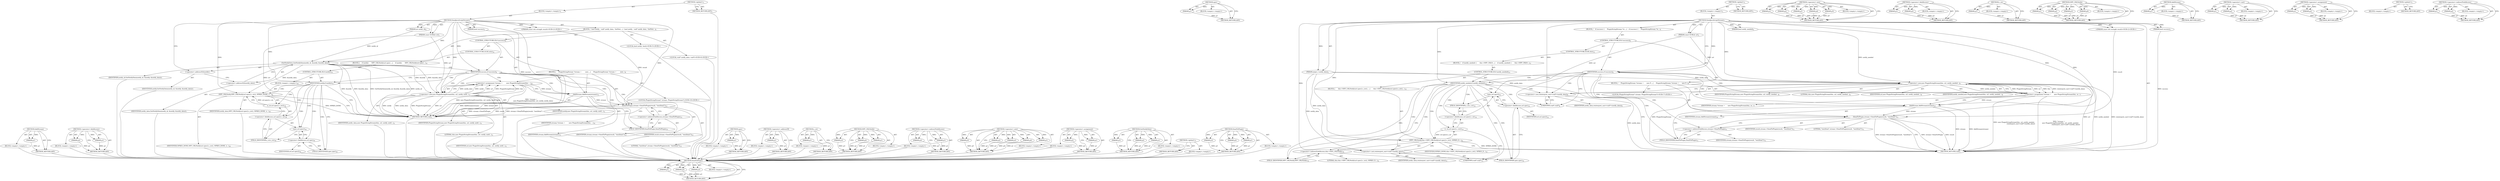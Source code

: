 digraph "SendToPlugin" {
vulnerable_108 [label=<(METHOD,SendToPlugin)>];
vulnerable_109 [label=<(PARAM,p1)>];
vulnerable_110 [label=<(PARAM,p2)>];
vulnerable_111 [label=<(PARAM,p3)>];
vulnerable_112 [label=<(BLOCK,&lt;empty&gt;,&lt;empty&gt;)>];
vulnerable_113 [label=<(METHOD_RETURN,ANY)>];
vulnerable_135 [label=<(METHOD,spec)>];
vulnerable_136 [label=<(PARAM,p1)>];
vulnerable_137 [label=<(BLOCK,&lt;empty&gt;,&lt;empty&gt;)>];
vulnerable_138 [label=<(METHOD_RETURN,ANY)>];
vulnerable_6 [label=<(METHOD,&lt;global&gt;)<SUB>1</SUB>>];
vulnerable_7 [label=<(BLOCK,&lt;empty&gt;,&lt;empty&gt;)<SUB>1</SUB>>];
vulnerable_8 [label=<(METHOD,SendJavaScriptStream)<SUB>1</SUB>>];
vulnerable_9 [label=<(PARAM,const GURL&amp; url)<SUB>1</SUB>>];
vulnerable_10 [label="<(PARAM,const std::string&amp; result)<SUB>2</SUB>>"];
vulnerable_11 [label=<(PARAM,bool success)<SUB>3</SUB>>];
vulnerable_12 [label=<(PARAM,bool notify_needed)<SUB>4</SUB>>];
vulnerable_13 [label=<(PARAM,intptr_t notify_data)<SUB>5</SUB>>];
vulnerable_14 [label=<(BLOCK,{
   if (success) {
     PluginStringStream *st...,{
   if (success) {
     PluginStringStream *st...)<SUB>5</SUB>>];
vulnerable_15 [label=<(CONTROL_STRUCTURE,IF,if (success))<SUB>6</SUB>>];
vulnerable_16 [label=<(IDENTIFIER,success,if (success))<SUB>6</SUB>>];
vulnerable_17 [label=<(BLOCK,{
     PluginStringStream *stream =
      new P...,{
     PluginStringStream *stream =
      new P...)<SUB>6</SUB>>];
vulnerable_18 [label="<(LOCAL,PluginStringStream* stream: PluginStringStream*)<SUB>7</SUB>>"];
vulnerable_19 [label=<(&lt;operator&gt;.assignment,*stream =
      new PluginStringStream(this, ur...)<SUB>7</SUB>>];
vulnerable_20 [label=<(IDENTIFIER,stream,*stream =
      new PluginStringStream(this, ur...)<SUB>7</SUB>>];
vulnerable_21 [label=<(&lt;operator&gt;.new,new PluginStringStream(this, url, notify_needed...)<SUB>8</SUB>>];
vulnerable_22 [label=<(IDENTIFIER,PluginStringStream,new PluginStringStream(this, url, notify_needed...)<SUB>8</SUB>>];
vulnerable_23 [label=<(LITERAL,this,new PluginStringStream(this, url, notify_needed...)<SUB>8</SUB>>];
vulnerable_24 [label=<(IDENTIFIER,url,new PluginStringStream(this, url, notify_needed...)<SUB>8</SUB>>];
vulnerable_25 [label=<(IDENTIFIER,notify_needed,new PluginStringStream(this, url, notify_needed...)<SUB>8</SUB>>];
vulnerable_26 [label=<(&lt;operator&gt;.cast,reinterpret_cast&lt;void*&gt;(notify_data))<SUB>9</SUB>>];
vulnerable_27 [label=<(UNKNOWN,void*,void*)<SUB>9</SUB>>];
vulnerable_28 [label=<(IDENTIFIER,notify_data,reinterpret_cast&lt;void*&gt;(notify_data))<SUB>9</SUB>>];
vulnerable_29 [label=<(AddStream,AddStream(stream))<SUB>10</SUB>>];
vulnerable_30 [label=<(IDENTIFIER,stream,AddStream(stream))<SUB>10</SUB>>];
vulnerable_31 [label=<(SendToPlugin,stream-&gt;SendToPlugin(result, &quot;text/html&quot;))<SUB>11</SUB>>];
vulnerable_32 [label=<(&lt;operator&gt;.indirectFieldAccess,stream-&gt;SendToPlugin)<SUB>11</SUB>>];
vulnerable_33 [label=<(IDENTIFIER,stream,stream-&gt;SendToPlugin(result, &quot;text/html&quot;))<SUB>11</SUB>>];
vulnerable_34 [label=<(FIELD_IDENTIFIER,SendToPlugin,SendToPlugin)<SUB>11</SUB>>];
vulnerable_35 [label=<(IDENTIFIER,result,stream-&gt;SendToPlugin(result, &quot;text/html&quot;))<SUB>11</SUB>>];
vulnerable_36 [label=<(LITERAL,&quot;text/html&quot;,stream-&gt;SendToPlugin(result, &quot;text/html&quot;))<SUB>11</SUB>>];
vulnerable_37 [label=<(CONTROL_STRUCTURE,ELSE,else)<SUB>12</SUB>>];
vulnerable_38 [label=<(BLOCK,{
    if (notify_needed) {
      this-&gt;NPP_URLN...,{
    if (notify_needed) {
      this-&gt;NPP_URLN...)<SUB>12</SUB>>];
vulnerable_39 [label=<(CONTROL_STRUCTURE,IF,if (notify_needed))<SUB>13</SUB>>];
vulnerable_40 [label=<(IDENTIFIER,notify_needed,if (notify_needed))<SUB>13</SUB>>];
vulnerable_41 [label=<(BLOCK,{
      this-&gt;NPP_URLNotify(url.spec().c_str(),...,{
      this-&gt;NPP_URLNotify(url.spec().c_str(),...)<SUB>13</SUB>>];
vulnerable_42 [label=<(NPP_URLNotify,this-&gt;NPP_URLNotify(url.spec().c_str(), NPRES_D...)<SUB>14</SUB>>];
vulnerable_43 [label=<(&lt;operator&gt;.indirectFieldAccess,this-&gt;NPP_URLNotify)<SUB>14</SUB>>];
vulnerable_44 [label=<(LITERAL,this,this-&gt;NPP_URLNotify(url.spec().c_str(), NPRES_D...)<SUB>14</SUB>>];
vulnerable_45 [label=<(FIELD_IDENTIFIER,NPP_URLNotify,NPP_URLNotify)<SUB>14</SUB>>];
vulnerable_46 [label=<(c_str,url.spec().c_str())<SUB>14</SUB>>];
vulnerable_47 [label=<(&lt;operator&gt;.fieldAccess,url.spec().c_str)<SUB>14</SUB>>];
vulnerable_48 [label=<(spec,url.spec())<SUB>14</SUB>>];
vulnerable_49 [label=<(&lt;operator&gt;.fieldAccess,url.spec)<SUB>14</SUB>>];
vulnerable_50 [label=<(IDENTIFIER,url,url.spec())<SUB>14</SUB>>];
vulnerable_51 [label=<(FIELD_IDENTIFIER,spec,spec)<SUB>14</SUB>>];
vulnerable_52 [label=<(FIELD_IDENTIFIER,c_str,c_str)<SUB>14</SUB>>];
vulnerable_53 [label=<(IDENTIFIER,NPRES_DONE,this-&gt;NPP_URLNotify(url.spec().c_str(), NPRES_D...)<SUB>14</SUB>>];
vulnerable_54 [label=<(&lt;operator&gt;.cast,reinterpret_cast&lt;void*&gt;(notify_data))<SUB>15</SUB>>];
vulnerable_55 [label=<(UNKNOWN,void*,void*)<SUB>15</SUB>>];
vulnerable_56 [label=<(IDENTIFIER,notify_data,reinterpret_cast&lt;void*&gt;(notify_data))<SUB>15</SUB>>];
vulnerable_57 [label=<(METHOD_RETURN,void)<SUB>1</SUB>>];
vulnerable_59 [label=<(METHOD_RETURN,ANY)<SUB>1</SUB>>];
vulnerable_91 [label=<(METHOD,&lt;operator&gt;.new)>];
vulnerable_92 [label=<(PARAM,p1)>];
vulnerable_93 [label=<(PARAM,p2)>];
vulnerable_94 [label=<(PARAM,p3)>];
vulnerable_95 [label=<(PARAM,p4)>];
vulnerable_96 [label=<(PARAM,p5)>];
vulnerable_97 [label=<(BLOCK,&lt;empty&gt;,&lt;empty&gt;)>];
vulnerable_98 [label=<(METHOD_RETURN,ANY)>];
vulnerable_130 [label=<(METHOD,&lt;operator&gt;.fieldAccess)>];
vulnerable_131 [label=<(PARAM,p1)>];
vulnerable_132 [label=<(PARAM,p2)>];
vulnerable_133 [label=<(BLOCK,&lt;empty&gt;,&lt;empty&gt;)>];
vulnerable_134 [label=<(METHOD_RETURN,ANY)>];
vulnerable_126 [label=<(METHOD,c_str)>];
vulnerable_127 [label=<(PARAM,p1)>];
vulnerable_128 [label=<(BLOCK,&lt;empty&gt;,&lt;empty&gt;)>];
vulnerable_129 [label=<(METHOD_RETURN,ANY)>];
vulnerable_119 [label=<(METHOD,NPP_URLNotify)>];
vulnerable_120 [label=<(PARAM,p1)>];
vulnerable_121 [label=<(PARAM,p2)>];
vulnerable_122 [label=<(PARAM,p3)>];
vulnerable_123 [label=<(PARAM,p4)>];
vulnerable_124 [label=<(BLOCK,&lt;empty&gt;,&lt;empty&gt;)>];
vulnerable_125 [label=<(METHOD_RETURN,ANY)>];
vulnerable_104 [label=<(METHOD,AddStream)>];
vulnerable_105 [label=<(PARAM,p1)>];
vulnerable_106 [label=<(BLOCK,&lt;empty&gt;,&lt;empty&gt;)>];
vulnerable_107 [label=<(METHOD_RETURN,ANY)>];
vulnerable_99 [label=<(METHOD,&lt;operator&gt;.cast)>];
vulnerable_100 [label=<(PARAM,p1)>];
vulnerable_101 [label=<(PARAM,p2)>];
vulnerable_102 [label=<(BLOCK,&lt;empty&gt;,&lt;empty&gt;)>];
vulnerable_103 [label=<(METHOD_RETURN,ANY)>];
vulnerable_86 [label=<(METHOD,&lt;operator&gt;.assignment)>];
vulnerable_87 [label=<(PARAM,p1)>];
vulnerable_88 [label=<(PARAM,p2)>];
vulnerable_89 [label=<(BLOCK,&lt;empty&gt;,&lt;empty&gt;)>];
vulnerable_90 [label=<(METHOD_RETURN,ANY)>];
vulnerable_80 [label=<(METHOD,&lt;global&gt;)<SUB>1</SUB>>];
vulnerable_81 [label=<(BLOCK,&lt;empty&gt;,&lt;empty&gt;)>];
vulnerable_82 [label=<(METHOD_RETURN,ANY)>];
vulnerable_114 [label=<(METHOD,&lt;operator&gt;.indirectFieldAccess)>];
vulnerable_115 [label=<(PARAM,p1)>];
vulnerable_116 [label=<(PARAM,p2)>];
vulnerable_117 [label=<(BLOCK,&lt;empty&gt;,&lt;empty&gt;)>];
vulnerable_118 [label=<(METHOD_RETURN,ANY)>];
fixed_111 [label=<(METHOD,AddStream)>];
fixed_112 [label=<(PARAM,p1)>];
fixed_113 [label=<(BLOCK,&lt;empty&gt;,&lt;empty&gt;)>];
fixed_114 [label=<(METHOD_RETURN,ANY)>];
fixed_136 [label=<(METHOD,&lt;operator&gt;.fieldAccess)>];
fixed_137 [label=<(PARAM,p1)>];
fixed_138 [label=<(PARAM,p2)>];
fixed_139 [label=<(BLOCK,&lt;empty&gt;,&lt;empty&gt;)>];
fixed_140 [label=<(METHOD_RETURN,ANY)>];
fixed_6 [label=<(METHOD,&lt;global&gt;)<SUB>1</SUB>>];
fixed_7 [label=<(BLOCK,&lt;empty&gt;,&lt;empty&gt;)<SUB>1</SUB>>];
fixed_8 [label=<(METHOD,SendJavaScriptStream)<SUB>1</SUB>>];
fixed_9 [label=<(PARAM,const GURL&amp; url)<SUB>1</SUB>>];
fixed_10 [label="<(PARAM,const std::string&amp; result)<SUB>2</SUB>>"];
fixed_11 [label=<(PARAM,bool success)<SUB>3</SUB>>];
fixed_12 [label=<(PARAM,int notify_id)<SUB>4</SUB>>];
fixed_13 [label=<(BLOCK,{
  bool notify;
  void* notify_data;
  GetNoti...,{
  bool notify;
  void* notify_data;
  GetNoti...)<SUB>4</SUB>>];
fixed_14 [label="<(LOCAL,bool notify: bool)<SUB>5</SUB>>"];
fixed_15 [label="<(LOCAL,void* notify_data: void*)<SUB>6</SUB>>"];
fixed_16 [label=<(GetNotifyData,GetNotifyData(notify_id, &amp;notify, &amp;notify_data))<SUB>7</SUB>>];
fixed_17 [label=<(IDENTIFIER,notify_id,GetNotifyData(notify_id, &amp;notify, &amp;notify_data))<SUB>7</SUB>>];
fixed_18 [label=<(&lt;operator&gt;.addressOf,&amp;notify)<SUB>7</SUB>>];
fixed_19 [label=<(IDENTIFIER,notify,GetNotifyData(notify_id, &amp;notify, &amp;notify_data))<SUB>7</SUB>>];
fixed_20 [label=<(&lt;operator&gt;.addressOf,&amp;notify_data)<SUB>7</SUB>>];
fixed_21 [label=<(IDENTIFIER,notify_data,GetNotifyData(notify_id, &amp;notify, &amp;notify_data))<SUB>7</SUB>>];
fixed_22 [label=<(CONTROL_STRUCTURE,IF,if (success))<SUB>9</SUB>>];
fixed_23 [label=<(IDENTIFIER,success,if (success))<SUB>9</SUB>>];
fixed_24 [label=<(BLOCK,{
     PluginStringStream *stream =
        new...,{
     PluginStringStream *stream =
        new...)<SUB>9</SUB>>];
fixed_25 [label="<(LOCAL,PluginStringStream* stream: PluginStringStream*)<SUB>10</SUB>>"];
fixed_26 [label=<(&lt;operator&gt;.assignment,*stream =
        new PluginStringStream(this, ...)<SUB>10</SUB>>];
fixed_27 [label=<(IDENTIFIER,stream,*stream =
        new PluginStringStream(this, ...)<SUB>10</SUB>>];
fixed_28 [label=<(&lt;operator&gt;.new,new PluginStringStream(this, url, notify, notif...)<SUB>11</SUB>>];
fixed_29 [label=<(IDENTIFIER,PluginStringStream,new PluginStringStream(this, url, notify, notif...)<SUB>11</SUB>>];
fixed_30 [label=<(LITERAL,this,new PluginStringStream(this, url, notify, notif...)<SUB>11</SUB>>];
fixed_31 [label=<(IDENTIFIER,url,new PluginStringStream(this, url, notify, notif...)<SUB>11</SUB>>];
fixed_32 [label=<(IDENTIFIER,notify,new PluginStringStream(this, url, notify, notif...)<SUB>11</SUB>>];
fixed_33 [label=<(IDENTIFIER,notify_data,new PluginStringStream(this, url, notify, notif...)<SUB>11</SUB>>];
fixed_34 [label=<(AddStream,AddStream(stream))<SUB>12</SUB>>];
fixed_35 [label=<(IDENTIFIER,stream,AddStream(stream))<SUB>12</SUB>>];
fixed_36 [label=<(SendToPlugin,stream-&gt;SendToPlugin(result, &quot;text/html&quot;))<SUB>13</SUB>>];
fixed_37 [label=<(&lt;operator&gt;.indirectFieldAccess,stream-&gt;SendToPlugin)<SUB>13</SUB>>];
fixed_38 [label=<(IDENTIFIER,stream,stream-&gt;SendToPlugin(result, &quot;text/html&quot;))<SUB>13</SUB>>];
fixed_39 [label=<(FIELD_IDENTIFIER,SendToPlugin,SendToPlugin)<SUB>13</SUB>>];
fixed_40 [label=<(IDENTIFIER,result,stream-&gt;SendToPlugin(result, &quot;text/html&quot;))<SUB>13</SUB>>];
fixed_41 [label=<(LITERAL,&quot;text/html&quot;,stream-&gt;SendToPlugin(result, &quot;text/html&quot;))<SUB>13</SUB>>];
fixed_42 [label=<(CONTROL_STRUCTURE,ELSE,else)<SUB>14</SUB>>];
fixed_43 [label=<(BLOCK,{
    if (notify)
      NPP_URLNotify(url.spec(...,{
    if (notify)
      NPP_URLNotify(url.spec(...)<SUB>14</SUB>>];
fixed_44 [label=<(CONTROL_STRUCTURE,IF,if (notify))<SUB>15</SUB>>];
fixed_45 [label=<(IDENTIFIER,notify,if (notify))<SUB>15</SUB>>];
fixed_46 [label=<(BLOCK,&lt;empty&gt;,&lt;empty&gt;)<SUB>16</SUB>>];
fixed_47 [label=<(NPP_URLNotify,NPP_URLNotify(url.spec().c_str(), NPRES_DONE, n...)<SUB>16</SUB>>];
fixed_48 [label=<(c_str,url.spec().c_str())<SUB>16</SUB>>];
fixed_49 [label=<(&lt;operator&gt;.fieldAccess,url.spec().c_str)<SUB>16</SUB>>];
fixed_50 [label=<(spec,url.spec())<SUB>16</SUB>>];
fixed_51 [label=<(&lt;operator&gt;.fieldAccess,url.spec)<SUB>16</SUB>>];
fixed_52 [label=<(IDENTIFIER,url,url.spec())<SUB>16</SUB>>];
fixed_53 [label=<(FIELD_IDENTIFIER,spec,spec)<SUB>16</SUB>>];
fixed_54 [label=<(FIELD_IDENTIFIER,c_str,c_str)<SUB>16</SUB>>];
fixed_55 [label=<(IDENTIFIER,NPRES_DONE,NPP_URLNotify(url.spec().c_str(), NPRES_DONE, n...)<SUB>16</SUB>>];
fixed_56 [label=<(IDENTIFIER,notify_data,NPP_URLNotify(url.spec().c_str(), NPRES_DONE, n...)<SUB>16</SUB>>];
fixed_57 [label=<(METHOD_RETURN,void)<SUB>1</SUB>>];
fixed_59 [label=<(METHOD_RETURN,ANY)<SUB>1</SUB>>];
fixed_141 [label=<(METHOD,spec)>];
fixed_142 [label=<(PARAM,p1)>];
fixed_143 [label=<(BLOCK,&lt;empty&gt;,&lt;empty&gt;)>];
fixed_144 [label=<(METHOD_RETURN,ANY)>];
fixed_94 [label=<(METHOD,&lt;operator&gt;.addressOf)>];
fixed_95 [label=<(PARAM,p1)>];
fixed_96 [label=<(BLOCK,&lt;empty&gt;,&lt;empty&gt;)>];
fixed_97 [label=<(METHOD_RETURN,ANY)>];
fixed_132 [label=<(METHOD,c_str)>];
fixed_133 [label=<(PARAM,p1)>];
fixed_134 [label=<(BLOCK,&lt;empty&gt;,&lt;empty&gt;)>];
fixed_135 [label=<(METHOD_RETURN,ANY)>];
fixed_126 [label=<(METHOD,NPP_URLNotify)>];
fixed_127 [label=<(PARAM,p1)>];
fixed_128 [label=<(PARAM,p2)>];
fixed_129 [label=<(PARAM,p3)>];
fixed_130 [label=<(BLOCK,&lt;empty&gt;,&lt;empty&gt;)>];
fixed_131 [label=<(METHOD_RETURN,ANY)>];
fixed_121 [label=<(METHOD,&lt;operator&gt;.indirectFieldAccess)>];
fixed_122 [label=<(PARAM,p1)>];
fixed_123 [label=<(PARAM,p2)>];
fixed_124 [label=<(BLOCK,&lt;empty&gt;,&lt;empty&gt;)>];
fixed_125 [label=<(METHOD_RETURN,ANY)>];
fixed_103 [label=<(METHOD,&lt;operator&gt;.new)>];
fixed_104 [label=<(PARAM,p1)>];
fixed_105 [label=<(PARAM,p2)>];
fixed_106 [label=<(PARAM,p3)>];
fixed_107 [label=<(PARAM,p4)>];
fixed_108 [label=<(PARAM,p5)>];
fixed_109 [label=<(BLOCK,&lt;empty&gt;,&lt;empty&gt;)>];
fixed_110 [label=<(METHOD_RETURN,ANY)>];
fixed_98 [label=<(METHOD,&lt;operator&gt;.assignment)>];
fixed_99 [label=<(PARAM,p1)>];
fixed_100 [label=<(PARAM,p2)>];
fixed_101 [label=<(BLOCK,&lt;empty&gt;,&lt;empty&gt;)>];
fixed_102 [label=<(METHOD_RETURN,ANY)>];
fixed_88 [label=<(METHOD,GetNotifyData)>];
fixed_89 [label=<(PARAM,p1)>];
fixed_90 [label=<(PARAM,p2)>];
fixed_91 [label=<(PARAM,p3)>];
fixed_92 [label=<(BLOCK,&lt;empty&gt;,&lt;empty&gt;)>];
fixed_93 [label=<(METHOD_RETURN,ANY)>];
fixed_82 [label=<(METHOD,&lt;global&gt;)<SUB>1</SUB>>];
fixed_83 [label=<(BLOCK,&lt;empty&gt;,&lt;empty&gt;)>];
fixed_84 [label=<(METHOD_RETURN,ANY)>];
fixed_115 [label=<(METHOD,SendToPlugin)>];
fixed_116 [label=<(PARAM,p1)>];
fixed_117 [label=<(PARAM,p2)>];
fixed_118 [label=<(PARAM,p3)>];
fixed_119 [label=<(BLOCK,&lt;empty&gt;,&lt;empty&gt;)>];
fixed_120 [label=<(METHOD_RETURN,ANY)>];
vulnerable_108 -> vulnerable_109  [key=0, label="AST: "];
vulnerable_108 -> vulnerable_109  [key=1, label="DDG: "];
vulnerable_108 -> vulnerable_112  [key=0, label="AST: "];
vulnerable_108 -> vulnerable_110  [key=0, label="AST: "];
vulnerable_108 -> vulnerable_110  [key=1, label="DDG: "];
vulnerable_108 -> vulnerable_113  [key=0, label="AST: "];
vulnerable_108 -> vulnerable_113  [key=1, label="CFG: "];
vulnerable_108 -> vulnerable_111  [key=0, label="AST: "];
vulnerable_108 -> vulnerable_111  [key=1, label="DDG: "];
vulnerable_109 -> vulnerable_113  [key=0, label="DDG: p1"];
vulnerable_110 -> vulnerable_113  [key=0, label="DDG: p2"];
vulnerable_111 -> vulnerable_113  [key=0, label="DDG: p3"];
vulnerable_135 -> vulnerable_136  [key=0, label="AST: "];
vulnerable_135 -> vulnerable_136  [key=1, label="DDG: "];
vulnerable_135 -> vulnerable_137  [key=0, label="AST: "];
vulnerable_135 -> vulnerable_138  [key=0, label="AST: "];
vulnerable_135 -> vulnerable_138  [key=1, label="CFG: "];
vulnerable_136 -> vulnerable_138  [key=0, label="DDG: p1"];
vulnerable_6 -> vulnerable_7  [key=0, label="AST: "];
vulnerable_6 -> vulnerable_59  [key=0, label="AST: "];
vulnerable_6 -> vulnerable_59  [key=1, label="CFG: "];
vulnerable_7 -> vulnerable_8  [key=0, label="AST: "];
vulnerable_8 -> vulnerable_9  [key=0, label="AST: "];
vulnerable_8 -> vulnerable_9  [key=1, label="DDG: "];
vulnerable_8 -> vulnerable_10  [key=0, label="AST: "];
vulnerable_8 -> vulnerable_10  [key=1, label="DDG: "];
vulnerable_8 -> vulnerable_11  [key=0, label="AST: "];
vulnerable_8 -> vulnerable_11  [key=1, label="DDG: "];
vulnerable_8 -> vulnerable_12  [key=0, label="AST: "];
vulnerable_8 -> vulnerable_12  [key=1, label="DDG: "];
vulnerable_8 -> vulnerable_13  [key=0, label="AST: "];
vulnerable_8 -> vulnerable_13  [key=1, label="DDG: "];
vulnerable_8 -> vulnerable_14  [key=0, label="AST: "];
vulnerable_8 -> vulnerable_57  [key=0, label="AST: "];
vulnerable_8 -> vulnerable_16  [key=0, label="CFG: "];
vulnerable_8 -> vulnerable_16  [key=1, label="DDG: "];
vulnerable_8 -> vulnerable_29  [key=0, label="DDG: "];
vulnerable_8 -> vulnerable_31  [key=0, label="DDG: "];
vulnerable_8 -> vulnerable_21  [key=0, label="DDG: "];
vulnerable_8 -> vulnerable_40  [key=0, label="DDG: "];
vulnerable_8 -> vulnerable_26  [key=0, label="DDG: "];
vulnerable_8 -> vulnerable_42  [key=0, label="DDG: "];
vulnerable_8 -> vulnerable_54  [key=0, label="DDG: "];
vulnerable_9 -> vulnerable_21  [key=0, label="DDG: url"];
vulnerable_9 -> vulnerable_48  [key=0, label="DDG: url"];
vulnerable_10 -> vulnerable_31  [key=0, label="DDG: result"];
vulnerable_11 -> vulnerable_57  [key=0, label="DDG: success"];
vulnerable_12 -> vulnerable_21  [key=0, label="DDG: notify_needed"];
vulnerable_13 -> vulnerable_21  [key=0, label="DDG: notify_data"];
vulnerable_13 -> vulnerable_26  [key=0, label="DDG: notify_data"];
vulnerable_13 -> vulnerable_42  [key=0, label="DDG: notify_data"];
vulnerable_13 -> vulnerable_54  [key=0, label="DDG: notify_data"];
vulnerable_14 -> vulnerable_15  [key=0, label="AST: "];
vulnerable_15 -> vulnerable_16  [key=0, label="AST: "];
vulnerable_15 -> vulnerable_17  [key=0, label="AST: "];
vulnerable_15 -> vulnerable_37  [key=0, label="AST: "];
vulnerable_16 -> vulnerable_40  [key=0, label="CFG: "];
vulnerable_16 -> vulnerable_40  [key=1, label="CDG: "];
vulnerable_16 -> vulnerable_27  [key=0, label="CFG: "];
vulnerable_16 -> vulnerable_27  [key=1, label="CDG: "];
vulnerable_16 -> vulnerable_34  [key=0, label="CDG: "];
vulnerable_16 -> vulnerable_21  [key=0, label="CDG: "];
vulnerable_16 -> vulnerable_32  [key=0, label="CDG: "];
vulnerable_16 -> vulnerable_26  [key=0, label="CDG: "];
vulnerable_16 -> vulnerable_19  [key=0, label="CDG: "];
vulnerable_16 -> vulnerable_29  [key=0, label="CDG: "];
vulnerable_16 -> vulnerable_31  [key=0, label="CDG: "];
vulnerable_17 -> vulnerable_18  [key=0, label="AST: "];
vulnerable_17 -> vulnerable_19  [key=0, label="AST: "];
vulnerable_17 -> vulnerable_29  [key=0, label="AST: "];
vulnerable_17 -> vulnerable_31  [key=0, label="AST: "];
vulnerable_19 -> vulnerable_20  [key=0, label="AST: "];
vulnerable_19 -> vulnerable_21  [key=0, label="AST: "];
vulnerable_19 -> vulnerable_29  [key=0, label="CFG: "];
vulnerable_19 -> vulnerable_29  [key=1, label="DDG: stream"];
vulnerable_19 -> vulnerable_57  [key=0, label="DDG: new PluginStringStream(this, url, notify_needed,
                             reinterpret_cast&lt;void*&gt;(notify_data))"];
vulnerable_19 -> vulnerable_57  [key=1, label="DDG: *stream =
      new PluginStringStream(this, url, notify_needed,
                             reinterpret_cast&lt;void*&gt;(notify_data))"];
vulnerable_21 -> vulnerable_22  [key=0, label="AST: "];
vulnerable_21 -> vulnerable_23  [key=0, label="AST: "];
vulnerable_21 -> vulnerable_24  [key=0, label="AST: "];
vulnerable_21 -> vulnerable_25  [key=0, label="AST: "];
vulnerable_21 -> vulnerable_26  [key=0, label="AST: "];
vulnerable_21 -> vulnerable_19  [key=0, label="CFG: "];
vulnerable_21 -> vulnerable_19  [key=1, label="DDG: PluginStringStream"];
vulnerable_21 -> vulnerable_19  [key=2, label="DDG: url"];
vulnerable_21 -> vulnerable_19  [key=3, label="DDG: this"];
vulnerable_21 -> vulnerable_19  [key=4, label="DDG: reinterpret_cast&lt;void*&gt;(notify_data)"];
vulnerable_21 -> vulnerable_19  [key=5, label="DDG: notify_needed"];
vulnerable_21 -> vulnerable_57  [key=0, label="DDG: url"];
vulnerable_21 -> vulnerable_57  [key=1, label="DDG: notify_needed"];
vulnerable_21 -> vulnerable_57  [key=2, label="DDG: reinterpret_cast&lt;void*&gt;(notify_data)"];
vulnerable_21 -> vulnerable_57  [key=3, label="DDG: PluginStringStream"];
vulnerable_26 -> vulnerable_27  [key=0, label="AST: "];
vulnerable_26 -> vulnerable_28  [key=0, label="AST: "];
vulnerable_26 -> vulnerable_21  [key=0, label="CFG: "];
vulnerable_26 -> vulnerable_57  [key=0, label="DDG: notify_data"];
vulnerable_27 -> vulnerable_26  [key=0, label="CFG: "];
vulnerable_29 -> vulnerable_30  [key=0, label="AST: "];
vulnerable_29 -> vulnerable_34  [key=0, label="CFG: "];
vulnerable_29 -> vulnerable_57  [key=0, label="DDG: stream"];
vulnerable_29 -> vulnerable_57  [key=1, label="DDG: AddStream(stream)"];
vulnerable_29 -> vulnerable_31  [key=0, label="DDG: stream"];
vulnerable_31 -> vulnerable_32  [key=0, label="AST: "];
vulnerable_31 -> vulnerable_35  [key=0, label="AST: "];
vulnerable_31 -> vulnerable_36  [key=0, label="AST: "];
vulnerable_31 -> vulnerable_57  [key=0, label="CFG: "];
vulnerable_31 -> vulnerable_57  [key=1, label="DDG: stream-&gt;SendToPlugin"];
vulnerable_31 -> vulnerable_57  [key=2, label="DDG: result"];
vulnerable_31 -> vulnerable_57  [key=3, label="DDG: stream-&gt;SendToPlugin(result, &quot;text/html&quot;)"];
vulnerable_32 -> vulnerable_33  [key=0, label="AST: "];
vulnerable_32 -> vulnerable_34  [key=0, label="AST: "];
vulnerable_32 -> vulnerable_31  [key=0, label="CFG: "];
vulnerable_34 -> vulnerable_32  [key=0, label="CFG: "];
vulnerable_37 -> vulnerable_38  [key=0, label="AST: "];
vulnerable_38 -> vulnerable_39  [key=0, label="AST: "];
vulnerable_39 -> vulnerable_40  [key=0, label="AST: "];
vulnerable_39 -> vulnerable_41  [key=0, label="AST: "];
vulnerable_40 -> vulnerable_57  [key=0, label="CFG: "];
vulnerable_40 -> vulnerable_45  [key=0, label="CFG: "];
vulnerable_40 -> vulnerable_45  [key=1, label="CDG: "];
vulnerable_40 -> vulnerable_47  [key=0, label="CDG: "];
vulnerable_40 -> vulnerable_48  [key=0, label="CDG: "];
vulnerable_40 -> vulnerable_49  [key=0, label="CDG: "];
vulnerable_40 -> vulnerable_42  [key=0, label="CDG: "];
vulnerable_40 -> vulnerable_51  [key=0, label="CDG: "];
vulnerable_40 -> vulnerable_52  [key=0, label="CDG: "];
vulnerable_40 -> vulnerable_46  [key=0, label="CDG: "];
vulnerable_40 -> vulnerable_55  [key=0, label="CDG: "];
vulnerable_40 -> vulnerable_54  [key=0, label="CDG: "];
vulnerable_40 -> vulnerable_43  [key=0, label="CDG: "];
vulnerable_41 -> vulnerable_42  [key=0, label="AST: "];
vulnerable_42 -> vulnerable_43  [key=0, label="AST: "];
vulnerable_42 -> vulnerable_46  [key=0, label="AST: "];
vulnerable_42 -> vulnerable_53  [key=0, label="AST: "];
vulnerable_42 -> vulnerable_54  [key=0, label="AST: "];
vulnerable_42 -> vulnerable_57  [key=0, label="CFG: "];
vulnerable_42 -> vulnerable_57  [key=1, label="DDG: NPRES_DONE"];
vulnerable_43 -> vulnerable_44  [key=0, label="AST: "];
vulnerable_43 -> vulnerable_45  [key=0, label="AST: "];
vulnerable_43 -> vulnerable_51  [key=0, label="CFG: "];
vulnerable_45 -> vulnerable_43  [key=0, label="CFG: "];
vulnerable_46 -> vulnerable_47  [key=0, label="AST: "];
vulnerable_46 -> vulnerable_55  [key=0, label="CFG: "];
vulnerable_46 -> vulnerable_42  [key=0, label="DDG: url.spec().c_str"];
vulnerable_47 -> vulnerable_48  [key=0, label="AST: "];
vulnerable_47 -> vulnerable_52  [key=0, label="AST: "];
vulnerable_47 -> vulnerable_46  [key=0, label="CFG: "];
vulnerable_48 -> vulnerable_49  [key=0, label="AST: "];
vulnerable_48 -> vulnerable_52  [key=0, label="CFG: "];
vulnerable_49 -> vulnerable_50  [key=0, label="AST: "];
vulnerable_49 -> vulnerable_51  [key=0, label="AST: "];
vulnerable_49 -> vulnerable_48  [key=0, label="CFG: "];
vulnerable_51 -> vulnerable_49  [key=0, label="CFG: "];
vulnerable_52 -> vulnerable_47  [key=0, label="CFG: "];
vulnerable_54 -> vulnerable_55  [key=0, label="AST: "];
vulnerable_54 -> vulnerable_56  [key=0, label="AST: "];
vulnerable_54 -> vulnerable_42  [key=0, label="CFG: "];
vulnerable_55 -> vulnerable_54  [key=0, label="CFG: "];
vulnerable_91 -> vulnerable_92  [key=0, label="AST: "];
vulnerable_91 -> vulnerable_92  [key=1, label="DDG: "];
vulnerable_91 -> vulnerable_97  [key=0, label="AST: "];
vulnerable_91 -> vulnerable_93  [key=0, label="AST: "];
vulnerable_91 -> vulnerable_93  [key=1, label="DDG: "];
vulnerable_91 -> vulnerable_98  [key=0, label="AST: "];
vulnerable_91 -> vulnerable_98  [key=1, label="CFG: "];
vulnerable_91 -> vulnerable_94  [key=0, label="AST: "];
vulnerable_91 -> vulnerable_94  [key=1, label="DDG: "];
vulnerable_91 -> vulnerable_95  [key=0, label="AST: "];
vulnerable_91 -> vulnerable_95  [key=1, label="DDG: "];
vulnerable_91 -> vulnerable_96  [key=0, label="AST: "];
vulnerable_91 -> vulnerable_96  [key=1, label="DDG: "];
vulnerable_92 -> vulnerable_98  [key=0, label="DDG: p1"];
vulnerable_93 -> vulnerable_98  [key=0, label="DDG: p2"];
vulnerable_94 -> vulnerable_98  [key=0, label="DDG: p3"];
vulnerable_95 -> vulnerable_98  [key=0, label="DDG: p4"];
vulnerable_96 -> vulnerable_98  [key=0, label="DDG: p5"];
vulnerable_130 -> vulnerable_131  [key=0, label="AST: "];
vulnerable_130 -> vulnerable_131  [key=1, label="DDG: "];
vulnerable_130 -> vulnerable_133  [key=0, label="AST: "];
vulnerable_130 -> vulnerable_132  [key=0, label="AST: "];
vulnerable_130 -> vulnerable_132  [key=1, label="DDG: "];
vulnerable_130 -> vulnerable_134  [key=0, label="AST: "];
vulnerable_130 -> vulnerable_134  [key=1, label="CFG: "];
vulnerable_131 -> vulnerable_134  [key=0, label="DDG: p1"];
vulnerable_132 -> vulnerable_134  [key=0, label="DDG: p2"];
vulnerable_126 -> vulnerable_127  [key=0, label="AST: "];
vulnerable_126 -> vulnerable_127  [key=1, label="DDG: "];
vulnerable_126 -> vulnerable_128  [key=0, label="AST: "];
vulnerable_126 -> vulnerable_129  [key=0, label="AST: "];
vulnerable_126 -> vulnerable_129  [key=1, label="CFG: "];
vulnerable_127 -> vulnerable_129  [key=0, label="DDG: p1"];
vulnerable_119 -> vulnerable_120  [key=0, label="AST: "];
vulnerable_119 -> vulnerable_120  [key=1, label="DDG: "];
vulnerable_119 -> vulnerable_124  [key=0, label="AST: "];
vulnerable_119 -> vulnerable_121  [key=0, label="AST: "];
vulnerable_119 -> vulnerable_121  [key=1, label="DDG: "];
vulnerable_119 -> vulnerable_125  [key=0, label="AST: "];
vulnerable_119 -> vulnerable_125  [key=1, label="CFG: "];
vulnerable_119 -> vulnerable_122  [key=0, label="AST: "];
vulnerable_119 -> vulnerable_122  [key=1, label="DDG: "];
vulnerable_119 -> vulnerable_123  [key=0, label="AST: "];
vulnerable_119 -> vulnerable_123  [key=1, label="DDG: "];
vulnerable_120 -> vulnerable_125  [key=0, label="DDG: p1"];
vulnerable_121 -> vulnerable_125  [key=0, label="DDG: p2"];
vulnerable_122 -> vulnerable_125  [key=0, label="DDG: p3"];
vulnerable_123 -> vulnerable_125  [key=0, label="DDG: p4"];
vulnerable_104 -> vulnerable_105  [key=0, label="AST: "];
vulnerable_104 -> vulnerable_105  [key=1, label="DDG: "];
vulnerable_104 -> vulnerable_106  [key=0, label="AST: "];
vulnerable_104 -> vulnerable_107  [key=0, label="AST: "];
vulnerable_104 -> vulnerable_107  [key=1, label="CFG: "];
vulnerable_105 -> vulnerable_107  [key=0, label="DDG: p1"];
vulnerable_99 -> vulnerable_100  [key=0, label="AST: "];
vulnerable_99 -> vulnerable_100  [key=1, label="DDG: "];
vulnerable_99 -> vulnerable_102  [key=0, label="AST: "];
vulnerable_99 -> vulnerable_101  [key=0, label="AST: "];
vulnerable_99 -> vulnerable_101  [key=1, label="DDG: "];
vulnerable_99 -> vulnerable_103  [key=0, label="AST: "];
vulnerable_99 -> vulnerable_103  [key=1, label="CFG: "];
vulnerable_100 -> vulnerable_103  [key=0, label="DDG: p1"];
vulnerable_101 -> vulnerable_103  [key=0, label="DDG: p2"];
vulnerable_86 -> vulnerable_87  [key=0, label="AST: "];
vulnerable_86 -> vulnerable_87  [key=1, label="DDG: "];
vulnerable_86 -> vulnerable_89  [key=0, label="AST: "];
vulnerable_86 -> vulnerable_88  [key=0, label="AST: "];
vulnerable_86 -> vulnerable_88  [key=1, label="DDG: "];
vulnerable_86 -> vulnerable_90  [key=0, label="AST: "];
vulnerable_86 -> vulnerable_90  [key=1, label="CFG: "];
vulnerable_87 -> vulnerable_90  [key=0, label="DDG: p1"];
vulnerable_88 -> vulnerable_90  [key=0, label="DDG: p2"];
vulnerable_80 -> vulnerable_81  [key=0, label="AST: "];
vulnerable_80 -> vulnerable_82  [key=0, label="AST: "];
vulnerable_80 -> vulnerable_82  [key=1, label="CFG: "];
vulnerable_114 -> vulnerable_115  [key=0, label="AST: "];
vulnerable_114 -> vulnerable_115  [key=1, label="DDG: "];
vulnerable_114 -> vulnerable_117  [key=0, label="AST: "];
vulnerable_114 -> vulnerable_116  [key=0, label="AST: "];
vulnerable_114 -> vulnerable_116  [key=1, label="DDG: "];
vulnerable_114 -> vulnerable_118  [key=0, label="AST: "];
vulnerable_114 -> vulnerable_118  [key=1, label="CFG: "];
vulnerable_115 -> vulnerable_118  [key=0, label="DDG: p1"];
vulnerable_116 -> vulnerable_118  [key=0, label="DDG: p2"];
fixed_111 -> fixed_112  [key=0, label="AST: "];
fixed_111 -> fixed_112  [key=1, label="DDG: "];
fixed_111 -> fixed_113  [key=0, label="AST: "];
fixed_111 -> fixed_114  [key=0, label="AST: "];
fixed_111 -> fixed_114  [key=1, label="CFG: "];
fixed_112 -> fixed_114  [key=0, label="DDG: p1"];
fixed_113 -> vulnerable_108  [key=0];
fixed_114 -> vulnerable_108  [key=0];
fixed_136 -> fixed_137  [key=0, label="AST: "];
fixed_136 -> fixed_137  [key=1, label="DDG: "];
fixed_136 -> fixed_139  [key=0, label="AST: "];
fixed_136 -> fixed_138  [key=0, label="AST: "];
fixed_136 -> fixed_138  [key=1, label="DDG: "];
fixed_136 -> fixed_140  [key=0, label="AST: "];
fixed_136 -> fixed_140  [key=1, label="CFG: "];
fixed_137 -> fixed_140  [key=0, label="DDG: p1"];
fixed_138 -> fixed_140  [key=0, label="DDG: p2"];
fixed_139 -> vulnerable_108  [key=0];
fixed_140 -> vulnerable_108  [key=0];
fixed_6 -> fixed_7  [key=0, label="AST: "];
fixed_6 -> fixed_59  [key=0, label="AST: "];
fixed_6 -> fixed_59  [key=1, label="CFG: "];
fixed_7 -> fixed_8  [key=0, label="AST: "];
fixed_8 -> fixed_9  [key=0, label="AST: "];
fixed_8 -> fixed_9  [key=1, label="DDG: "];
fixed_8 -> fixed_10  [key=0, label="AST: "];
fixed_8 -> fixed_10  [key=1, label="DDG: "];
fixed_8 -> fixed_11  [key=0, label="AST: "];
fixed_8 -> fixed_11  [key=1, label="DDG: "];
fixed_8 -> fixed_12  [key=0, label="AST: "];
fixed_8 -> fixed_12  [key=1, label="DDG: "];
fixed_8 -> fixed_13  [key=0, label="AST: "];
fixed_8 -> fixed_57  [key=0, label="AST: "];
fixed_8 -> fixed_18  [key=0, label="CFG: "];
fixed_8 -> fixed_16  [key=0, label="DDG: "];
fixed_8 -> fixed_23  [key=0, label="DDG: "];
fixed_8 -> fixed_34  [key=0, label="DDG: "];
fixed_8 -> fixed_36  [key=0, label="DDG: "];
fixed_8 -> fixed_28  [key=0, label="DDG: "];
fixed_8 -> fixed_45  [key=0, label="DDG: "];
fixed_8 -> fixed_47  [key=0, label="DDG: "];
fixed_9 -> fixed_28  [key=0, label="DDG: url"];
fixed_9 -> fixed_50  [key=0, label="DDG: url"];
fixed_10 -> fixed_36  [key=0, label="DDG: result"];
fixed_11 -> fixed_57  [key=0, label="DDG: success"];
fixed_12 -> fixed_16  [key=0, label="DDG: notify_id"];
fixed_13 -> fixed_14  [key=0, label="AST: "];
fixed_13 -> fixed_15  [key=0, label="AST: "];
fixed_13 -> fixed_16  [key=0, label="AST: "];
fixed_13 -> fixed_22  [key=0, label="AST: "];
fixed_14 -> vulnerable_108  [key=0];
fixed_15 -> vulnerable_108  [key=0];
fixed_16 -> fixed_17  [key=0, label="AST: "];
fixed_16 -> fixed_18  [key=0, label="AST: "];
fixed_16 -> fixed_20  [key=0, label="AST: "];
fixed_16 -> fixed_23  [key=0, label="CFG: "];
fixed_16 -> fixed_57  [key=0, label="DDG: notify_id"];
fixed_16 -> fixed_57  [key=1, label="DDG: &amp;notify"];
fixed_16 -> fixed_57  [key=2, label="DDG: &amp;notify_data"];
fixed_16 -> fixed_57  [key=3, label="DDG: GetNotifyData(notify_id, &amp;notify, &amp;notify_data)"];
fixed_16 -> fixed_28  [key=0, label="DDG: &amp;notify"];
fixed_16 -> fixed_28  [key=1, label="DDG: &amp;notify_data"];
fixed_16 -> fixed_47  [key=0, label="DDG: &amp;notify_data"];
fixed_17 -> vulnerable_108  [key=0];
fixed_18 -> fixed_19  [key=0, label="AST: "];
fixed_18 -> fixed_20  [key=0, label="CFG: "];
fixed_19 -> vulnerable_108  [key=0];
fixed_20 -> fixed_21  [key=0, label="AST: "];
fixed_20 -> fixed_16  [key=0, label="CFG: "];
fixed_21 -> vulnerable_108  [key=0];
fixed_22 -> fixed_23  [key=0, label="AST: "];
fixed_22 -> fixed_24  [key=0, label="AST: "];
fixed_22 -> fixed_42  [key=0, label="AST: "];
fixed_23 -> fixed_45  [key=0, label="CFG: "];
fixed_23 -> fixed_45  [key=1, label="CDG: "];
fixed_23 -> fixed_28  [key=0, label="CFG: "];
fixed_23 -> fixed_28  [key=1, label="CDG: "];
fixed_23 -> fixed_34  [key=0, label="CDG: "];
fixed_23 -> fixed_26  [key=0, label="CDG: "];
fixed_23 -> fixed_36  [key=0, label="CDG: "];
fixed_23 -> fixed_37  [key=0, label="CDG: "];
fixed_23 -> fixed_39  [key=0, label="CDG: "];
fixed_24 -> fixed_25  [key=0, label="AST: "];
fixed_24 -> fixed_26  [key=0, label="AST: "];
fixed_24 -> fixed_34  [key=0, label="AST: "];
fixed_24 -> fixed_36  [key=0, label="AST: "];
fixed_25 -> vulnerable_108  [key=0];
fixed_26 -> fixed_27  [key=0, label="AST: "];
fixed_26 -> fixed_28  [key=0, label="AST: "];
fixed_26 -> fixed_34  [key=0, label="CFG: "];
fixed_26 -> fixed_34  [key=1, label="DDG: stream"];
fixed_26 -> fixed_57  [key=0, label="DDG: new PluginStringStream(this, url, notify, notify_data)"];
fixed_26 -> fixed_57  [key=1, label="DDG: *stream =
        new PluginStringStream(this, url, notify, notify_data)"];
fixed_27 -> vulnerable_108  [key=0];
fixed_28 -> fixed_29  [key=0, label="AST: "];
fixed_28 -> fixed_30  [key=0, label="AST: "];
fixed_28 -> fixed_31  [key=0, label="AST: "];
fixed_28 -> fixed_32  [key=0, label="AST: "];
fixed_28 -> fixed_33  [key=0, label="AST: "];
fixed_28 -> fixed_26  [key=0, label="CFG: "];
fixed_28 -> fixed_26  [key=1, label="DDG: notify_data"];
fixed_28 -> fixed_26  [key=2, label="DDG: notify"];
fixed_28 -> fixed_26  [key=3, label="DDG: url"];
fixed_28 -> fixed_26  [key=4, label="DDG: PluginStringStream"];
fixed_28 -> fixed_26  [key=5, label="DDG: this"];
fixed_28 -> fixed_57  [key=0, label="DDG: url"];
fixed_28 -> fixed_57  [key=1, label="DDG: notify"];
fixed_28 -> fixed_57  [key=2, label="DDG: notify_data"];
fixed_28 -> fixed_57  [key=3, label="DDG: PluginStringStream"];
fixed_29 -> vulnerable_108  [key=0];
fixed_30 -> vulnerable_108  [key=0];
fixed_31 -> vulnerable_108  [key=0];
fixed_32 -> vulnerable_108  [key=0];
fixed_33 -> vulnerable_108  [key=0];
fixed_34 -> fixed_35  [key=0, label="AST: "];
fixed_34 -> fixed_39  [key=0, label="CFG: "];
fixed_34 -> fixed_57  [key=0, label="DDG: stream"];
fixed_34 -> fixed_57  [key=1, label="DDG: AddStream(stream)"];
fixed_34 -> fixed_36  [key=0, label="DDG: stream"];
fixed_35 -> vulnerable_108  [key=0];
fixed_36 -> fixed_37  [key=0, label="AST: "];
fixed_36 -> fixed_40  [key=0, label="AST: "];
fixed_36 -> fixed_41  [key=0, label="AST: "];
fixed_36 -> fixed_57  [key=0, label="CFG: "];
fixed_36 -> fixed_57  [key=1, label="DDG: stream-&gt;SendToPlugin"];
fixed_36 -> fixed_57  [key=2, label="DDG: result"];
fixed_36 -> fixed_57  [key=3, label="DDG: stream-&gt;SendToPlugin(result, &quot;text/html&quot;)"];
fixed_37 -> fixed_38  [key=0, label="AST: "];
fixed_37 -> fixed_39  [key=0, label="AST: "];
fixed_37 -> fixed_36  [key=0, label="CFG: "];
fixed_38 -> vulnerable_108  [key=0];
fixed_39 -> fixed_37  [key=0, label="CFG: "];
fixed_40 -> vulnerable_108  [key=0];
fixed_41 -> vulnerable_108  [key=0];
fixed_42 -> fixed_43  [key=0, label="AST: "];
fixed_43 -> fixed_44  [key=0, label="AST: "];
fixed_44 -> fixed_45  [key=0, label="AST: "];
fixed_44 -> fixed_46  [key=0, label="AST: "];
fixed_45 -> fixed_57  [key=0, label="CFG: "];
fixed_45 -> fixed_53  [key=0, label="CFG: "];
fixed_45 -> fixed_53  [key=1, label="CDG: "];
fixed_45 -> fixed_47  [key=0, label="CDG: "];
fixed_45 -> fixed_48  [key=0, label="CDG: "];
fixed_45 -> fixed_49  [key=0, label="CDG: "];
fixed_45 -> fixed_51  [key=0, label="CDG: "];
fixed_45 -> fixed_50  [key=0, label="CDG: "];
fixed_45 -> fixed_54  [key=0, label="CDG: "];
fixed_46 -> fixed_47  [key=0, label="AST: "];
fixed_47 -> fixed_48  [key=0, label="AST: "];
fixed_47 -> fixed_55  [key=0, label="AST: "];
fixed_47 -> fixed_56  [key=0, label="AST: "];
fixed_47 -> fixed_57  [key=0, label="CFG: "];
fixed_47 -> fixed_57  [key=1, label="DDG: NPRES_DONE"];
fixed_48 -> fixed_49  [key=0, label="AST: "];
fixed_48 -> fixed_47  [key=0, label="CFG: "];
fixed_48 -> fixed_47  [key=1, label="DDG: url.spec().c_str"];
fixed_49 -> fixed_50  [key=0, label="AST: "];
fixed_49 -> fixed_54  [key=0, label="AST: "];
fixed_49 -> fixed_48  [key=0, label="CFG: "];
fixed_50 -> fixed_51  [key=0, label="AST: "];
fixed_50 -> fixed_54  [key=0, label="CFG: "];
fixed_51 -> fixed_52  [key=0, label="AST: "];
fixed_51 -> fixed_53  [key=0, label="AST: "];
fixed_51 -> fixed_50  [key=0, label="CFG: "];
fixed_52 -> vulnerable_108  [key=0];
fixed_53 -> fixed_51  [key=0, label="CFG: "];
fixed_54 -> fixed_49  [key=0, label="CFG: "];
fixed_55 -> vulnerable_108  [key=0];
fixed_56 -> vulnerable_108  [key=0];
fixed_57 -> vulnerable_108  [key=0];
fixed_59 -> vulnerable_108  [key=0];
fixed_141 -> fixed_142  [key=0, label="AST: "];
fixed_141 -> fixed_142  [key=1, label="DDG: "];
fixed_141 -> fixed_143  [key=0, label="AST: "];
fixed_141 -> fixed_144  [key=0, label="AST: "];
fixed_141 -> fixed_144  [key=1, label="CFG: "];
fixed_142 -> fixed_144  [key=0, label="DDG: p1"];
fixed_143 -> vulnerable_108  [key=0];
fixed_144 -> vulnerable_108  [key=0];
fixed_94 -> fixed_95  [key=0, label="AST: "];
fixed_94 -> fixed_95  [key=1, label="DDG: "];
fixed_94 -> fixed_96  [key=0, label="AST: "];
fixed_94 -> fixed_97  [key=0, label="AST: "];
fixed_94 -> fixed_97  [key=1, label="CFG: "];
fixed_95 -> fixed_97  [key=0, label="DDG: p1"];
fixed_96 -> vulnerable_108  [key=0];
fixed_97 -> vulnerable_108  [key=0];
fixed_132 -> fixed_133  [key=0, label="AST: "];
fixed_132 -> fixed_133  [key=1, label="DDG: "];
fixed_132 -> fixed_134  [key=0, label="AST: "];
fixed_132 -> fixed_135  [key=0, label="AST: "];
fixed_132 -> fixed_135  [key=1, label="CFG: "];
fixed_133 -> fixed_135  [key=0, label="DDG: p1"];
fixed_134 -> vulnerable_108  [key=0];
fixed_135 -> vulnerable_108  [key=0];
fixed_126 -> fixed_127  [key=0, label="AST: "];
fixed_126 -> fixed_127  [key=1, label="DDG: "];
fixed_126 -> fixed_130  [key=0, label="AST: "];
fixed_126 -> fixed_128  [key=0, label="AST: "];
fixed_126 -> fixed_128  [key=1, label="DDG: "];
fixed_126 -> fixed_131  [key=0, label="AST: "];
fixed_126 -> fixed_131  [key=1, label="CFG: "];
fixed_126 -> fixed_129  [key=0, label="AST: "];
fixed_126 -> fixed_129  [key=1, label="DDG: "];
fixed_127 -> fixed_131  [key=0, label="DDG: p1"];
fixed_128 -> fixed_131  [key=0, label="DDG: p2"];
fixed_129 -> fixed_131  [key=0, label="DDG: p3"];
fixed_130 -> vulnerable_108  [key=0];
fixed_131 -> vulnerable_108  [key=0];
fixed_121 -> fixed_122  [key=0, label="AST: "];
fixed_121 -> fixed_122  [key=1, label="DDG: "];
fixed_121 -> fixed_124  [key=0, label="AST: "];
fixed_121 -> fixed_123  [key=0, label="AST: "];
fixed_121 -> fixed_123  [key=1, label="DDG: "];
fixed_121 -> fixed_125  [key=0, label="AST: "];
fixed_121 -> fixed_125  [key=1, label="CFG: "];
fixed_122 -> fixed_125  [key=0, label="DDG: p1"];
fixed_123 -> fixed_125  [key=0, label="DDG: p2"];
fixed_124 -> vulnerable_108  [key=0];
fixed_125 -> vulnerable_108  [key=0];
fixed_103 -> fixed_104  [key=0, label="AST: "];
fixed_103 -> fixed_104  [key=1, label="DDG: "];
fixed_103 -> fixed_109  [key=0, label="AST: "];
fixed_103 -> fixed_105  [key=0, label="AST: "];
fixed_103 -> fixed_105  [key=1, label="DDG: "];
fixed_103 -> fixed_110  [key=0, label="AST: "];
fixed_103 -> fixed_110  [key=1, label="CFG: "];
fixed_103 -> fixed_106  [key=0, label="AST: "];
fixed_103 -> fixed_106  [key=1, label="DDG: "];
fixed_103 -> fixed_107  [key=0, label="AST: "];
fixed_103 -> fixed_107  [key=1, label="DDG: "];
fixed_103 -> fixed_108  [key=0, label="AST: "];
fixed_103 -> fixed_108  [key=1, label="DDG: "];
fixed_104 -> fixed_110  [key=0, label="DDG: p1"];
fixed_105 -> fixed_110  [key=0, label="DDG: p2"];
fixed_106 -> fixed_110  [key=0, label="DDG: p3"];
fixed_107 -> fixed_110  [key=0, label="DDG: p4"];
fixed_108 -> fixed_110  [key=0, label="DDG: p5"];
fixed_109 -> vulnerable_108  [key=0];
fixed_110 -> vulnerable_108  [key=0];
fixed_98 -> fixed_99  [key=0, label="AST: "];
fixed_98 -> fixed_99  [key=1, label="DDG: "];
fixed_98 -> fixed_101  [key=0, label="AST: "];
fixed_98 -> fixed_100  [key=0, label="AST: "];
fixed_98 -> fixed_100  [key=1, label="DDG: "];
fixed_98 -> fixed_102  [key=0, label="AST: "];
fixed_98 -> fixed_102  [key=1, label="CFG: "];
fixed_99 -> fixed_102  [key=0, label="DDG: p1"];
fixed_100 -> fixed_102  [key=0, label="DDG: p2"];
fixed_101 -> vulnerable_108  [key=0];
fixed_102 -> vulnerable_108  [key=0];
fixed_88 -> fixed_89  [key=0, label="AST: "];
fixed_88 -> fixed_89  [key=1, label="DDG: "];
fixed_88 -> fixed_92  [key=0, label="AST: "];
fixed_88 -> fixed_90  [key=0, label="AST: "];
fixed_88 -> fixed_90  [key=1, label="DDG: "];
fixed_88 -> fixed_93  [key=0, label="AST: "];
fixed_88 -> fixed_93  [key=1, label="CFG: "];
fixed_88 -> fixed_91  [key=0, label="AST: "];
fixed_88 -> fixed_91  [key=1, label="DDG: "];
fixed_89 -> fixed_93  [key=0, label="DDG: p1"];
fixed_90 -> fixed_93  [key=0, label="DDG: p2"];
fixed_91 -> fixed_93  [key=0, label="DDG: p3"];
fixed_92 -> vulnerable_108  [key=0];
fixed_93 -> vulnerable_108  [key=0];
fixed_82 -> fixed_83  [key=0, label="AST: "];
fixed_82 -> fixed_84  [key=0, label="AST: "];
fixed_82 -> fixed_84  [key=1, label="CFG: "];
fixed_83 -> vulnerable_108  [key=0];
fixed_84 -> vulnerable_108  [key=0];
fixed_115 -> fixed_116  [key=0, label="AST: "];
fixed_115 -> fixed_116  [key=1, label="DDG: "];
fixed_115 -> fixed_119  [key=0, label="AST: "];
fixed_115 -> fixed_117  [key=0, label="AST: "];
fixed_115 -> fixed_117  [key=1, label="DDG: "];
fixed_115 -> fixed_120  [key=0, label="AST: "];
fixed_115 -> fixed_120  [key=1, label="CFG: "];
fixed_115 -> fixed_118  [key=0, label="AST: "];
fixed_115 -> fixed_118  [key=1, label="DDG: "];
fixed_116 -> fixed_120  [key=0, label="DDG: p1"];
fixed_117 -> fixed_120  [key=0, label="DDG: p2"];
fixed_118 -> fixed_120  [key=0, label="DDG: p3"];
fixed_119 -> vulnerable_108  [key=0];
fixed_120 -> vulnerable_108  [key=0];
}
